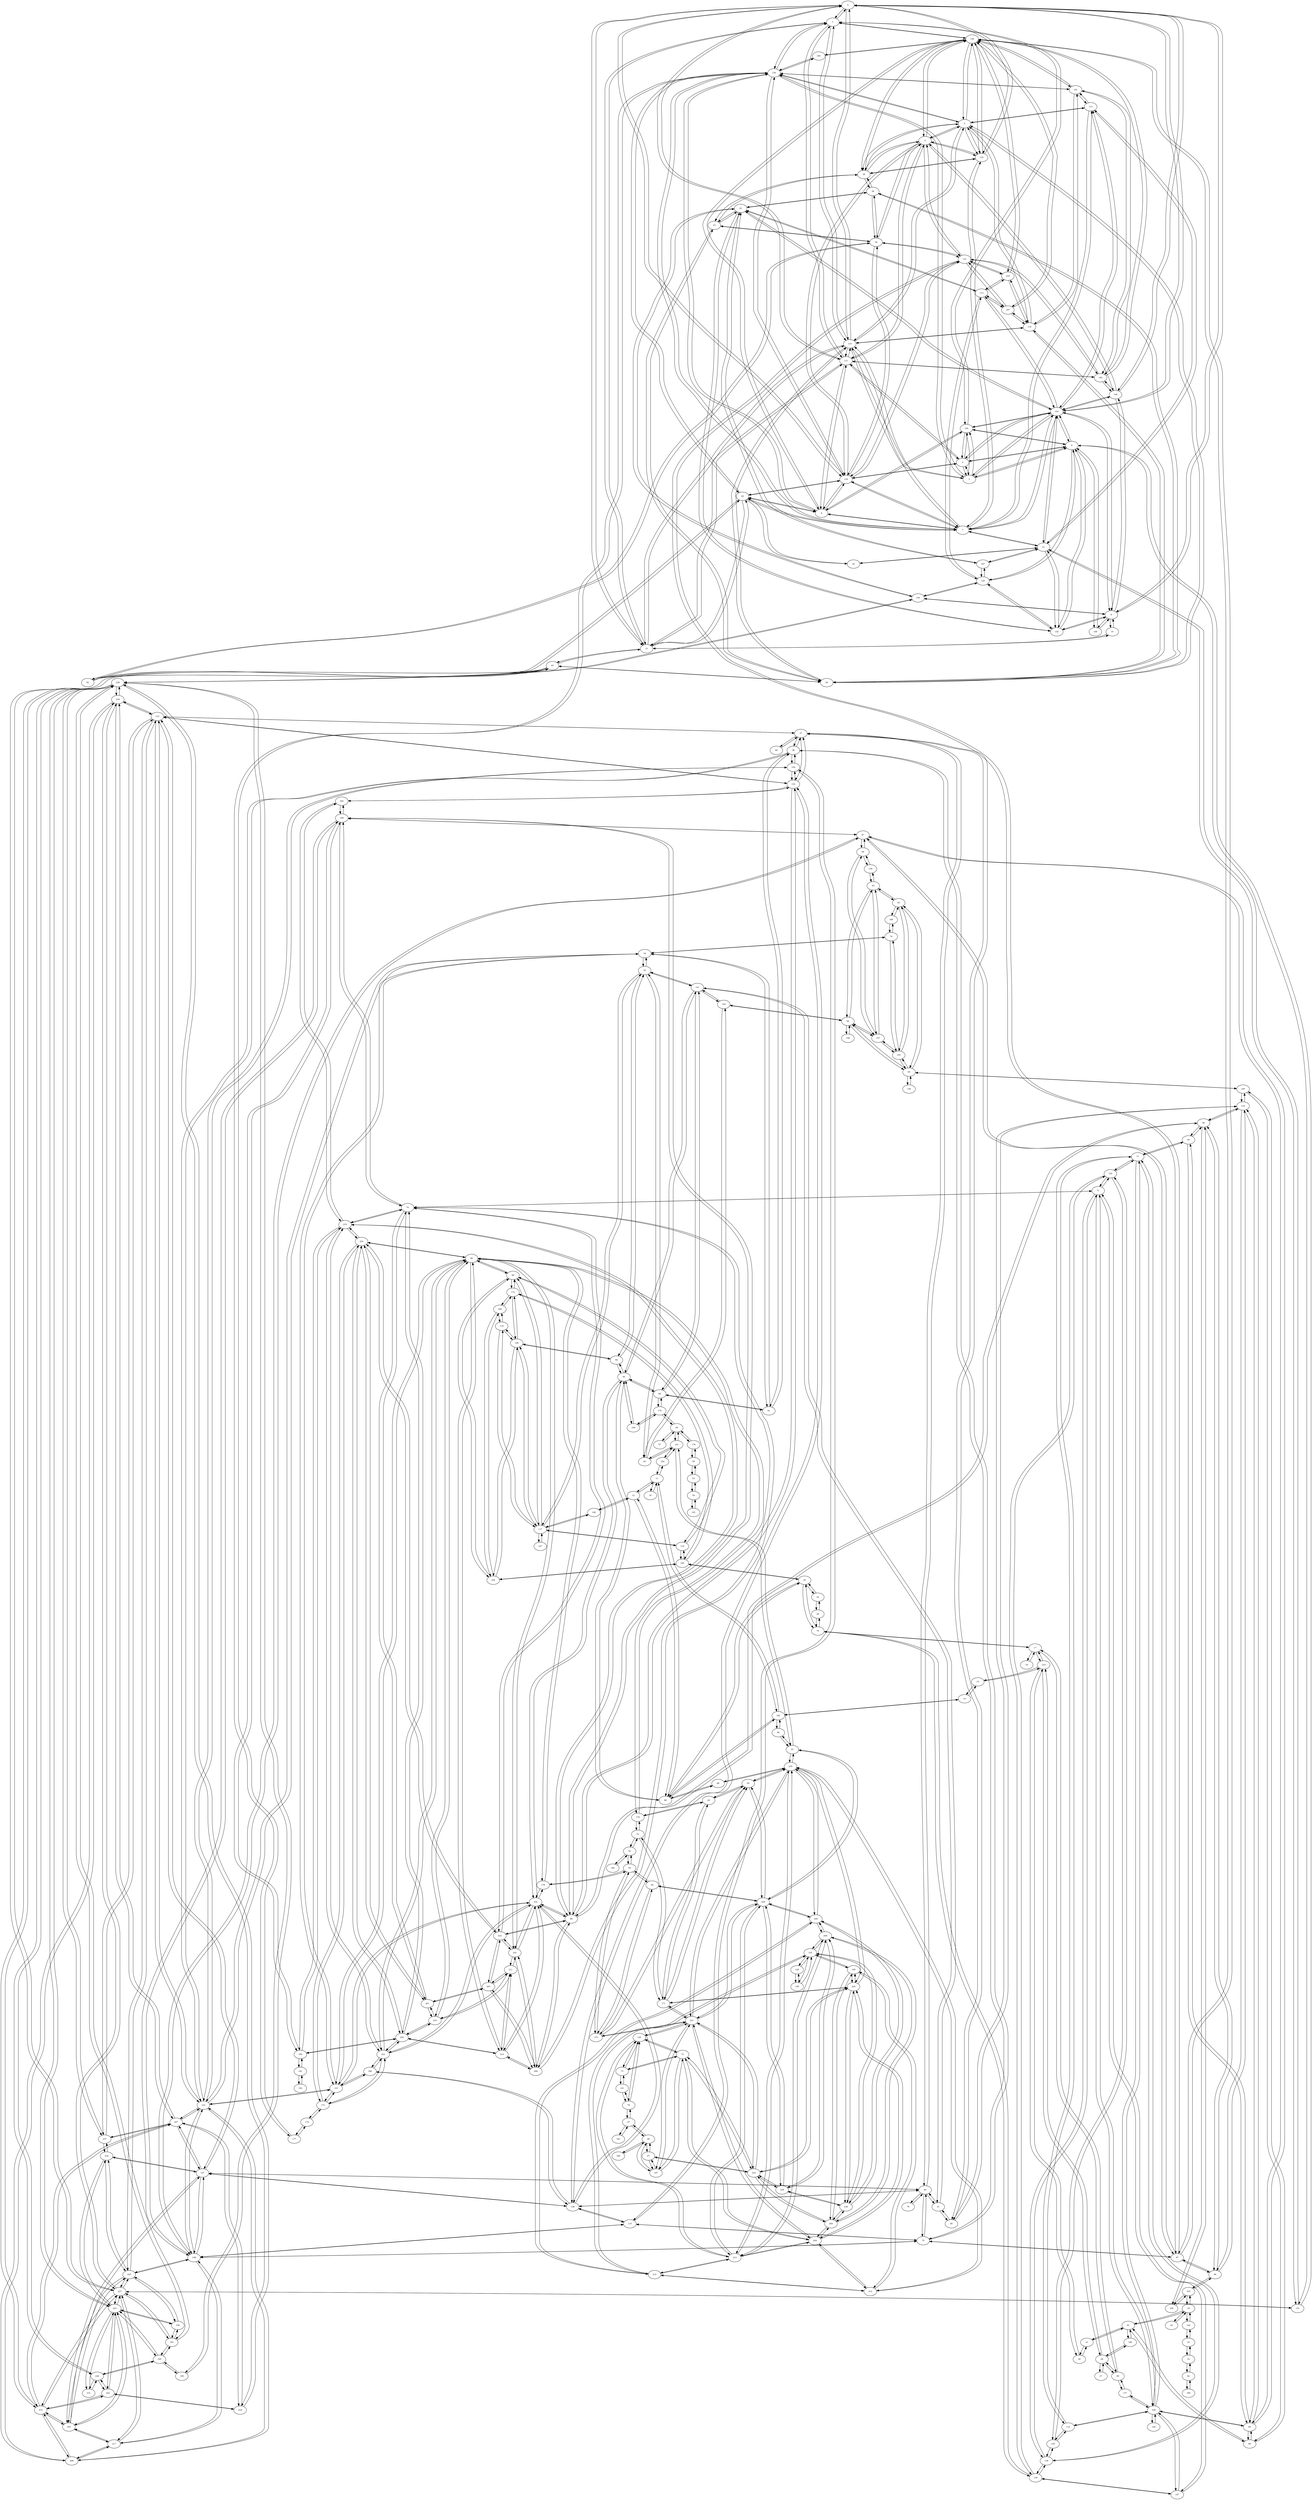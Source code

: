 digraph RGL__DirectedAdjacencyGraph {
    0 [
        fontsize = 8,
        label = 0
    ]

    1 [
        fontsize = 8,
        label = 1
    ]

    2 [
        fontsize = 8,
        label = 2
    ]

    3 [
        fontsize = 8,
        label = 3
    ]

    4 [
        fontsize = 8,
        label = 4
    ]

    5 [
        fontsize = 8,
        label = 5
    ]

    6 [
        fontsize = 8,
        label = 6
    ]

    7 [
        fontsize = 8,
        label = 7
    ]

    8 [
        fontsize = 8,
        label = 8
    ]

    9 [
        fontsize = 8,
        label = 9
    ]

    10 [
        fontsize = 8,
        label = 10
    ]

    11 [
        fontsize = 8,
        label = 11
    ]

    12 [
        fontsize = 8,
        label = 12
    ]

    13 [
        fontsize = 8,
        label = 13
    ]

    14 [
        fontsize = 8,
        label = 14
    ]

    15 [
        fontsize = 8,
        label = 15
    ]

    16 [
        fontsize = 8,
        label = 16
    ]

    17 [
        fontsize = 8,
        label = 17
    ]

    18 [
        fontsize = 8,
        label = 18
    ]

    19 [
        fontsize = 8,
        label = 19
    ]

    20 [
        fontsize = 8,
        label = 20
    ]

    21 [
        fontsize = 8,
        label = 21
    ]

    22 [
        fontsize = 8,
        label = 22
    ]

    23 [
        fontsize = 8,
        label = 23
    ]

    24 [
        fontsize = 8,
        label = 24
    ]

    25 [
        fontsize = 8,
        label = 25
    ]

    26 [
        fontsize = 8,
        label = 26
    ]

    27 [
        fontsize = 8,
        label = 27
    ]

    28 [
        fontsize = 8,
        label = 28
    ]

    29 [
        fontsize = 8,
        label = 29
    ]

    30 [
        fontsize = 8,
        label = 30
    ]

    31 [
        fontsize = 8,
        label = 31
    ]

    32 [
        fontsize = 8,
        label = 32
    ]

    33 [
        fontsize = 8,
        label = 33
    ]

    34 [
        fontsize = 8,
        label = 34
    ]

    35 [
        fontsize = 8,
        label = 35
    ]

    36 [
        fontsize = 8,
        label = 36
    ]

    37 [
        fontsize = 8,
        label = 37
    ]

    38 [
        fontsize = 8,
        label = 38
    ]

    39 [
        fontsize = 8,
        label = 39
    ]

    40 [
        fontsize = 8,
        label = 40
    ]

    41 [
        fontsize = 8,
        label = 41
    ]

    42 [
        fontsize = 8,
        label = 42
    ]

    43 [
        fontsize = 8,
        label = 43
    ]

    44 [
        fontsize = 8,
        label = 44
    ]

    45 [
        fontsize = 8,
        label = 45
    ]

    46 [
        fontsize = 8,
        label = 46
    ]

    47 [
        fontsize = 8,
        label = 47
    ]

    48 [
        fontsize = 8,
        label = 48
    ]

    49 [
        fontsize = 8,
        label = 49
    ]

    50 [
        fontsize = 8,
        label = 50
    ]

    51 [
        fontsize = 8,
        label = 51
    ]

    52 [
        fontsize = 8,
        label = 52
    ]

    53 [
        fontsize = 8,
        label = 53
    ]

    54 [
        fontsize = 8,
        label = 54
    ]

    55 [
        fontsize = 8,
        label = 55
    ]

    56 [
        fontsize = 8,
        label = 56
    ]

    57 [
        fontsize = 8,
        label = 57
    ]

    58 [
        fontsize = 8,
        label = 58
    ]

    59 [
        fontsize = 8,
        label = 59
    ]

    60 [
        fontsize = 8,
        label = 60
    ]

    61 [
        fontsize = 8,
        label = 61
    ]

    62 [
        fontsize = 8,
        label = 62
    ]

    63 [
        fontsize = 8,
        label = 63
    ]

    64 [
        fontsize = 8,
        label = 64
    ]

    65 [
        fontsize = 8,
        label = 65
    ]

    66 [
        fontsize = 8,
        label = 66
    ]

    67 [
        fontsize = 8,
        label = 67
    ]

    68 [
        fontsize = 8,
        label = 68
    ]

    69 [
        fontsize = 8,
        label = 69
    ]

    70 [
        fontsize = 8,
        label = 70
    ]

    71 [
        fontsize = 8,
        label = 71
    ]

    72 [
        fontsize = 8,
        label = 72
    ]

    73 [
        fontsize = 8,
        label = 73
    ]

    74 [
        fontsize = 8,
        label = 74
    ]

    75 [
        fontsize = 8,
        label = 75
    ]

    76 [
        fontsize = 8,
        label = 76
    ]

    77 [
        fontsize = 8,
        label = 77
    ]

    78 [
        fontsize = 8,
        label = 78
    ]

    79 [
        fontsize = 8,
        label = 79
    ]

    80 [
        fontsize = 8,
        label = 80
    ]

    81 [
        fontsize = 8,
        label = 81
    ]

    82 [
        fontsize = 8,
        label = 82
    ]

    83 [
        fontsize = 8,
        label = 83
    ]

    84 [
        fontsize = 8,
        label = 84
    ]

    85 [
        fontsize = 8,
        label = 85
    ]

    86 [
        fontsize = 8,
        label = 86
    ]

    87 [
        fontsize = 8,
        label = 87
    ]

    88 [
        fontsize = 8,
        label = 88
    ]

    89 [
        fontsize = 8,
        label = 89
    ]

    90 [
        fontsize = 8,
        label = 90
    ]

    91 [
        fontsize = 8,
        label = 91
    ]

    92 [
        fontsize = 8,
        label = 92
    ]

    93 [
        fontsize = 8,
        label = 93
    ]

    94 [
        fontsize = 8,
        label = 94
    ]

    95 [
        fontsize = 8,
        label = 95
    ]

    96 [
        fontsize = 8,
        label = 96
    ]

    97 [
        fontsize = 8,
        label = 97
    ]

    98 [
        fontsize = 8,
        label = 98
    ]

    99 [
        fontsize = 8,
        label = 99
    ]

    100 [
        fontsize = 8,
        label = 100
    ]

    101 [
        fontsize = 8,
        label = 101
    ]

    102 [
        fontsize = 8,
        label = 102
    ]

    103 [
        fontsize = 8,
        label = 103
    ]

    104 [
        fontsize = 8,
        label = 104
    ]

    105 [
        fontsize = 8,
        label = 105
    ]

    106 [
        fontsize = 8,
        label = 106
    ]

    107 [
        fontsize = 8,
        label = 107
    ]

    108 [
        fontsize = 8,
        label = 108
    ]

    109 [
        fontsize = 8,
        label = 109
    ]

    110 [
        fontsize = 8,
        label = 110
    ]

    111 [
        fontsize = 8,
        label = 111
    ]

    112 [
        fontsize = 8,
        label = 112
    ]

    113 [
        fontsize = 8,
        label = 113
    ]

    114 [
        fontsize = 8,
        label = 114
    ]

    115 [
        fontsize = 8,
        label = 115
    ]

    116 [
        fontsize = 8,
        label = 116
    ]

    117 [
        fontsize = 8,
        label = 117
    ]

    118 [
        fontsize = 8,
        label = 118
    ]

    119 [
        fontsize = 8,
        label = 119
    ]

    120 [
        fontsize = 8,
        label = 120
    ]

    121 [
        fontsize = 8,
        label = 121
    ]

    122 [
        fontsize = 8,
        label = 122
    ]

    123 [
        fontsize = 8,
        label = 123
    ]

    124 [
        fontsize = 8,
        label = 124
    ]

    125 [
        fontsize = 8,
        label = 125
    ]

    126 [
        fontsize = 8,
        label = 126
    ]

    127 [
        fontsize = 8,
        label = 127
    ]

    128 [
        fontsize = 8,
        label = 128
    ]

    129 [
        fontsize = 8,
        label = 129
    ]

    130 [
        fontsize = 8,
        label = 130
    ]

    131 [
        fontsize = 8,
        label = 131
    ]

    132 [
        fontsize = 8,
        label = 132
    ]

    133 [
        fontsize = 8,
        label = 133
    ]

    134 [
        fontsize = 8,
        label = 134
    ]

    135 [
        fontsize = 8,
        label = 135
    ]

    136 [
        fontsize = 8,
        label = 136
    ]

    137 [
        fontsize = 8,
        label = 137
    ]

    138 [
        fontsize = 8,
        label = 138
    ]

    139 [
        fontsize = 8,
        label = 139
    ]

    140 [
        fontsize = 8,
        label = 140
    ]

    141 [
        fontsize = 8,
        label = 141
    ]

    142 [
        fontsize = 8,
        label = 142
    ]

    143 [
        fontsize = 8,
        label = 143
    ]

    144 [
        fontsize = 8,
        label = 144
    ]

    145 [
        fontsize = 8,
        label = 145
    ]

    146 [
        fontsize = 8,
        label = 146
    ]

    147 [
        fontsize = 8,
        label = 147
    ]

    148 [
        fontsize = 8,
        label = 148
    ]

    149 [
        fontsize = 8,
        label = 149
    ]

    150 [
        fontsize = 8,
        label = 150
    ]

    151 [
        fontsize = 8,
        label = 151
    ]

    152 [
        fontsize = 8,
        label = 152
    ]

    153 [
        fontsize = 8,
        label = 153
    ]

    154 [
        fontsize = 8,
        label = 154
    ]

    155 [
        fontsize = 8,
        label = 155
    ]

    156 [
        fontsize = 8,
        label = 156
    ]

    157 [
        fontsize = 8,
        label = 157
    ]

    158 [
        fontsize = 8,
        label = 158
    ]

    159 [
        fontsize = 8,
        label = 159
    ]

    160 [
        fontsize = 8,
        label = 160
    ]

    161 [
        fontsize = 8,
        label = 161
    ]

    162 [
        fontsize = 8,
        label = 162
    ]

    163 [
        fontsize = 8,
        label = 163
    ]

    164 [
        fontsize = 8,
        label = 164
    ]

    165 [
        fontsize = 8,
        label = 165
    ]

    166 [
        fontsize = 8,
        label = 166
    ]

    167 [
        fontsize = 8,
        label = 167
    ]

    168 [
        fontsize = 8,
        label = 168
    ]

    169 [
        fontsize = 8,
        label = 169
    ]

    170 [
        fontsize = 8,
        label = 170
    ]

    171 [
        fontsize = 8,
        label = 171
    ]

    172 [
        fontsize = 8,
        label = 172
    ]

    173 [
        fontsize = 8,
        label = 173
    ]

    174 [
        fontsize = 8,
        label = 174
    ]

    175 [
        fontsize = 8,
        label = 175
    ]

    176 [
        fontsize = 8,
        label = 176
    ]

    177 [
        fontsize = 8,
        label = 177
    ]

    178 [
        fontsize = 8,
        label = 178
    ]

    179 [
        fontsize = 8,
        label = 179
    ]

    180 [
        fontsize = 8,
        label = 180
    ]

    181 [
        fontsize = 8,
        label = 181
    ]

    182 [
        fontsize = 8,
        label = 182
    ]

    183 [
        fontsize = 8,
        label = 183
    ]

    184 [
        fontsize = 8,
        label = 184
    ]

    185 [
        fontsize = 8,
        label = 185
    ]

    186 [
        fontsize = 8,
        label = 186
    ]

    187 [
        fontsize = 8,
        label = 187
    ]

    188 [
        fontsize = 8,
        label = 188
    ]

    189 [
        fontsize = 8,
        label = 189
    ]

    190 [
        fontsize = 8,
        label = 190
    ]

    191 [
        fontsize = 8,
        label = 191
    ]

    192 [
        fontsize = 8,
        label = 192
    ]

    193 [
        fontsize = 8,
        label = 193
    ]

    194 [
        fontsize = 8,
        label = 194
    ]

    195 [
        fontsize = 8,
        label = 195
    ]

    196 [
        fontsize = 8,
        label = 196
    ]

    197 [
        fontsize = 8,
        label = 197
    ]

    198 [
        fontsize = 8,
        label = 198
    ]

    199 [
        fontsize = 8,
        label = 199
    ]

    200 [
        fontsize = 8,
        label = 200
    ]

    201 [
        fontsize = 8,
        label = 201
    ]

    202 [
        fontsize = 8,
        label = 202
    ]

    203 [
        fontsize = 8,
        label = 203
    ]

    204 [
        fontsize = 8,
        label = 204
    ]

    205 [
        fontsize = 8,
        label = 205
    ]

    206 [
        fontsize = 8,
        label = 206
    ]

    207 [
        fontsize = 8,
        label = 207
    ]

    208 [
        fontsize = 8,
        label = 208
    ]

    209 [
        fontsize = 8,
        label = 209
    ]

    210 [
        fontsize = 8,
        label = 210
    ]

    211 [
        fontsize = 8,
        label = 211
    ]

    212 [
        fontsize = 8,
        label = 212
    ]

    213 [
        fontsize = 8,
        label = 213
    ]

    214 [
        fontsize = 8,
        label = 214
    ]

    215 [
        fontsize = 8,
        label = 215
    ]

    216 [
        fontsize = 8,
        label = 216
    ]

    217 [
        fontsize = 8,
        label = 217
    ]

    218 [
        fontsize = 8,
        label = 218
    ]

    219 [
        fontsize = 8,
        label = 219
    ]

    220 [
        fontsize = 8,
        label = 220
    ]

    221 [
        fontsize = 8,
        label = 221
    ]

    222 [
        fontsize = 8,
        label = 222
    ]

    223 [
        fontsize = 8,
        label = 223
    ]

    224 [
        fontsize = 8,
        label = 224
    ]

    225 [
        fontsize = 8,
        label = 225
    ]

    226 [
        fontsize = 8,
        label = 226
    ]

    227 [
        fontsize = 8,
        label = 227
    ]

    228 [
        fontsize = 8,
        label = 228
    ]

    229 [
        fontsize = 8,
        label = 229
    ]

    230 [
        fontsize = 8,
        label = 230
    ]

    231 [
        fontsize = 8,
        label = 231
    ]

    232 [
        fontsize = 8,
        label = 232
    ]

    233 [
        fontsize = 8,
        label = 233
    ]

    234 [
        fontsize = 8,
        label = 234
    ]

    235 [
        fontsize = 8,
        label = 235
    ]

    236 [
        fontsize = 8,
        label = 236
    ]

    237 [
        fontsize = 8,
        label = 237
    ]

    238 [
        fontsize = 8,
        label = 238
    ]

    239 [
        fontsize = 8,
        label = 239
    ]

    240 [
        fontsize = 8,
        label = 240
    ]

    241 [
        fontsize = 8,
        label = 241
    ]

    242 [
        fontsize = 8,
        label = 242
    ]

    243 [
        fontsize = 8,
        label = 243
    ]

    244 [
        fontsize = 8,
        label = 244
    ]

    0 -> 1 [
        fontsize = 8
    ]

    0 -> 13 [
        fontsize = 8
    ]

    0 -> 9 [
        fontsize = 8
    ]

    0 -> 103 [
        fontsize = 8
    ]

    0 -> 110 [
        fontsize = 8
    ]

    0 -> 111 [
        fontsize = 8
    ]

    0 -> 105 [
        fontsize = 8
    ]

    0 -> 129 [
        fontsize = 8
    ]

    0 -> 135 [
        fontsize = 8
    ]

    1 -> 0 [
        fontsize = 8
    ]

    1 -> 13 [
        fontsize = 8
    ]

    1 -> 104 [
        fontsize = 8
    ]

    1 -> 111 [
        fontsize = 8
    ]

    1 -> 110 [
        fontsize = 8
    ]

    1 -> 130 [
        fontsize = 8
    ]

    1 -> 136 [
        fontsize = 8
    ]

    2 -> 3 [
        fontsize = 8
    ]

    2 -> 8 [
        fontsize = 8
    ]

    2 -> 103 [
        fontsize = 8
    ]

    2 -> 111 [
        fontsize = 8
    ]

    2 -> 104 [
        fontsize = 8
    ]

    2 -> 129 [
        fontsize = 8
    ]

    3 -> 2 [
        fontsize = 8
    ]

    3 -> 8 [
        fontsize = 8
    ]

    3 -> 104 [
        fontsize = 8
    ]

    3 -> 110 [
        fontsize = 8
    ]

    3 -> 103 [
        fontsize = 8
    ]

    3 -> 130 [
        fontsize = 8
    ]

    4 -> 5 [
        fontsize = 8
    ]

    4 -> 39 [
        fontsize = 8
    ]

    4 -> 44 [
        fontsize = 8
    ]

    4 -> 129 [
        fontsize = 8
    ]

    4 -> 135 [
        fontsize = 8
    ]

    4 -> 136 [
        fontsize = 8
    ]

    4 -> 131 [
        fontsize = 8
    ]

    4 -> 111 [
        fontsize = 8
    ]

    4 -> 105 [
        fontsize = 8
    ]

    5 -> 4 [
        fontsize = 8
    ]

    5 -> 26 [
        fontsize = 8
    ]

    5 -> 39 [
        fontsize = 8
    ]

    5 -> 112 [
        fontsize = 8
    ]

    5 -> 116 [
        fontsize = 8
    ]

    5 -> 135 [
        fontsize = 8
    ]

    5 -> 110 [
        fontsize = 8
    ]

    5 -> 130 [
        fontsize = 8
    ]

    5 -> 136 [
        fontsize = 8
    ]

    6 -> 7 [
        fontsize = 8
    ]

    6 -> 43 [
        fontsize = 8
    ]

    6 -> 129 [
        fontsize = 8
    ]

    6 -> 136 [
        fontsize = 8
    ]

    6 -> 130 [
        fontsize = 8
    ]

    6 -> 111 [
        fontsize = 8
    ]

    6 -> 104 [
        fontsize = 8
    ]

    7 -> 6 [
        fontsize = 8
    ]

    7 -> 21 [
        fontsize = 8
    ]

    7 -> 43 [
        fontsize = 8
    ]

    7 -> 112 [
        fontsize = 8
    ]

    7 -> 135 [
        fontsize = 8
    ]

    7 -> 129 [
        fontsize = 8
    ]

    7 -> 110 [
        fontsize = 8
    ]

    7 -> 103 [
        fontsize = 8
    ]

    7 -> 130 [
        fontsize = 8
    ]

    8 -> 3 [
        fontsize = 8
    ]

    8 -> 2 [
        fontsize = 8
    ]

    8 -> 120 [
        fontsize = 8
    ]

    8 -> 103 [
        fontsize = 8
    ]

    8 -> 104 [
        fontsize = 8
    ]

    8 -> 148 [
        fontsize = 8
    ]

    8 -> 151 [
        fontsize = 8
    ]

    8 -> 152 [
        fontsize = 8
    ]

    9 -> 10 [
        fontsize = 8
    ]

    9 -> 0 [
        fontsize = 8
    ]

    9 -> 103 [
        fontsize = 8
    ]

    9 -> 105 [
        fontsize = 8
    ]

    9 -> 148 [
        fontsize = 8
    ]

    9 -> 154 [
        fontsize = 8
    ]

    9 -> 152 [
        fontsize = 8
    ]

    10 -> 9 [
        fontsize = 8
    ]

    10 -> 13 [
        fontsize = 8
    ]

    11 -> 12 [
        fontsize = 8
    ]

    11 -> 16 [
        fontsize = 8
    ]

    11 -> 182 [
        fontsize = 8
    ]

    11 -> 184 [
        fontsize = 8
    ]

    12 -> 11 [
        fontsize = 8
    ]

    12 -> 146 [
        fontsize = 8
    ]

    12 -> 88 [
        fontsize = 8
    ]

    13 -> 1 [
        fontsize = 8
    ]

    13 -> 10 [
        fontsize = 8
    ]

    13 -> 0 [
        fontsize = 8
    ]

    13 -> 110 [
        fontsize = 8
    ]

    13 -> 111 [
        fontsize = 8
    ]

    13 -> 93 [
        fontsize = 8
    ]

    13 -> 43 [
        fontsize = 8
    ]

    14 -> 15 [
        fontsize = 8
    ]

    14 -> 182 [
        fontsize = 8
    ]

    15 -> 14 [
        fontsize = 8
    ]

    15 -> 143 [
        fontsize = 8
    ]

    16 -> 11 [
        fontsize = 8
    ]

    17 -> 18 [
        fontsize = 8
    ]

    17 -> 143 [
        fontsize = 8
    ]

    17 -> 80 [
        fontsize = 8
    ]

    17 -> 79 [
        fontsize = 8
    ]

    18 -> 17 [
        fontsize = 8
    ]

    19 -> 20 [
        fontsize = 8
    ]

    19 -> 142 [
        fontsize = 8
    ]

    19 -> 183 [
        fontsize = 8
    ]

    19 -> 81 [
        fontsize = 8
    ]

    20 -> 19 [
        fontsize = 8
    ]

    21 -> 7 [
        fontsize = 8
    ]

    21 -> 42 [
        fontsize = 8
    ]

    21 -> 103 [
        fontsize = 8
    ]

    21 -> 112 [
        fontsize = 8
    ]

    21 -> 167 [
        fontsize = 8
    ]

    21 -> 151 [
        fontsize = 8
    ]

    21 -> 152 [
        fontsize = 8
    ]

    22 -> 23 [
        fontsize = 8
    ]

    22 -> 38 [
        fontsize = 8
    ]

    22 -> 103 [
        fontsize = 8
    ]

    22 -> 113 [
        fontsize = 8
    ]

    22 -> 167 [
        fontsize = 8
    ]

    22 -> 154 [
        fontsize = 8
    ]

    22 -> 152 [
        fontsize = 8
    ]

    23 -> 22 [
        fontsize = 8
    ]

    23 -> 26 [
        fontsize = 8
    ]

    23 -> 44 [
        fontsize = 8
    ]

    23 -> 39 [
        fontsize = 8
    ]

    24 -> 25 [
        fontsize = 8
    ]

    24 -> 29 [
        fontsize = 8
    ]

    25 -> 24 [
        fontsize = 8
    ]

    25 -> 79 [
        fontsize = 8
    ]

    25 -> 165 [
        fontsize = 8
    ]

    25 -> 88 [
        fontsize = 8
    ]

    26 -> 5 [
        fontsize = 8
    ]

    26 -> 23 [
        fontsize = 8
    ]

    26 -> 38 [
        fontsize = 8
    ]

    26 -> 110 [
        fontsize = 8
    ]

    26 -> 116 [
        fontsize = 8
    ]

    26 -> 93 [
        fontsize = 8
    ]

    27 -> 28 [
        fontsize = 8
    ]

    28 -> 27 [
        fontsize = 8
    ]

    28 -> 80 [
        fontsize = 8
    ]

    28 -> 190 [
        fontsize = 8
    ]

    28 -> 143 [
        fontsize = 8
    ]

    29 -> 24 [
        fontsize = 8
    ]

    29 -> 79 [
        fontsize = 8
    ]

    30 -> 31 [
        fontsize = 8
    ]

    30 -> 143 [
        fontsize = 8
    ]

    31 -> 30 [
        fontsize = 8
    ]

    31 -> 81 [
        fontsize = 8
    ]

    32 -> 33 [
        fontsize = 8
    ]

    32 -> 142 [
        fontsize = 8
    ]

    33 -> 32 [
        fontsize = 8
    ]

    33 -> 82 [
        fontsize = 8
    ]

    34 -> 35 [
        fontsize = 8
    ]

    34 -> 74 [
        fontsize = 8
    ]

    34 -> 122 [
        fontsize = 8
    ]

    34 -> 123 [
        fontsize = 8
    ]

    34 -> 61 [
        fontsize = 8
    ]

    35 -> 34 [
        fontsize = 8
    ]

    35 -> 83 [
        fontsize = 8
    ]

    35 -> 94 [
        fontsize = 8
    ]

    35 -> 121 [
        fontsize = 8
    ]

    35 -> 117 [
        fontsize = 8
    ]

    36 -> 37 [
        fontsize = 8
    ]

    36 -> 75 [
        fontsize = 8
    ]

    36 -> 122 [
        fontsize = 8
    ]

    36 -> 124 [
        fontsize = 8
    ]

    36 -> 61 [
        fontsize = 8
    ]

    37 -> 36 [
        fontsize = 8
    ]

    37 -> 40 [
        fontsize = 8
    ]

    37 -> 84 [
        fontsize = 8
    ]

    37 -> 85 [
        fontsize = 8
    ]

    37 -> 134 [
        fontsize = 8
    ]

    37 -> 133 [
        fontsize = 8
    ]

    38 -> 39 [
        fontsize = 8
    ]

    38 -> 44 [
        fontsize = 8
    ]

    38 -> 26 [
        fontsize = 8
    ]

    38 -> 22 [
        fontsize = 8
    ]

    39 -> 38 [
        fontsize = 8
    ]

    39 -> 5 [
        fontsize = 8
    ]

    39 -> 23 [
        fontsize = 8
    ]

    39 -> 4 [
        fontsize = 8
    ]

    39 -> 136 [
        fontsize = 8
    ]

    39 -> 135 [
        fontsize = 8
    ]

    40 -> 41 [
        fontsize = 8
    ]

    40 -> 37 [
        fontsize = 8
    ]

    40 -> 76 [
        fontsize = 8
    ]

    40 -> 75 [
        fontsize = 8
    ]

    40 -> 127 [
        fontsize = 8
    ]

    40 -> 128 [
        fontsize = 8
    ]

    41 -> 40 [
        fontsize = 8
    ]

    41 -> 85 [
        fontsize = 8
    ]

    41 -> 121 [
        fontsize = 8
    ]

    42 -> 43 [
        fontsize = 8
    ]

    42 -> 21 [
        fontsize = 8
    ]

    43 -> 42 [
        fontsize = 8
    ]

    43 -> 7 [
        fontsize = 8
    ]

    43 -> 6 [
        fontsize = 8
    ]

    43 -> 130 [
        fontsize = 8
    ]

    43 -> 92 [
        fontsize = 8
    ]

    43 -> 129 [
        fontsize = 8
    ]

    43 -> 13 [
        fontsize = 8
    ]

    44 -> 38 [
        fontsize = 8
    ]

    44 -> 23 [
        fontsize = 8
    ]

    44 -> 4 [
        fontsize = 8
    ]

    44 -> 131 [
        fontsize = 8
    ]

    44 -> 92 [
        fontsize = 8
    ]

    44 -> 129 [
        fontsize = 8
    ]

    45 -> 46 [
        fontsize = 8
    ]

    45 -> 77 [
        fontsize = 8
    ]

    45 -> 68 [
        fontsize = 8
    ]

    46 -> 45 [
        fontsize = 8
    ]

    46 -> 86 [
        fontsize = 8
    ]

    46 -> 96 [
        fontsize = 8
    ]

    46 -> 132 [
        fontsize = 8
    ]

    46 -> 186 [
        fontsize = 8
    ]

    47 -> 48 [
        fontsize = 8
    ]

    47 -> 78 [
        fontsize = 8
    ]

    47 -> 163 [
        fontsize = 8
    ]

    48 -> 47 [
        fontsize = 8
    ]

    48 -> 87 [
        fontsize = 8
    ]

    48 -> 187 [
        fontsize = 8
    ]

    48 -> 188 [
        fontsize = 8
    ]

    49 -> 50 [
        fontsize = 8
    ]

    49 -> 171 [
        fontsize = 8
    ]

    49 -> 176 [
        fontsize = 8
    ]

    50 -> 49 [
        fontsize = 8
    ]

    50 -> 175 [
        fontsize = 8
    ]

    50 -> 171 [
        fontsize = 8
    ]

    50 -> 229 [
        fontsize = 8
    ]

    50 -> 230 [
        fontsize = 8
    ]

    51 -> 52 [
        fontsize = 8
    ]

    51 -> 171 [
        fontsize = 8
    ]

    51 -> 176 [
        fontsize = 8
    ]

    52 -> 51 [
        fontsize = 8
    ]

    52 -> 55 [
        fontsize = 8
    ]

    52 -> 180 [
        fontsize = 8
    ]

    53 -> 54 [
        fontsize = 8
    ]

    53 -> 59 [
        fontsize = 8
    ]

    54 -> 53 [
        fontsize = 8
    ]

    54 -> 181 [
        fontsize = 8
    ]

    55 -> 56 [
        fontsize = 8
    ]

    55 -> 52 [
        fontsize = 8
    ]

    55 -> 175 [
        fontsize = 8
    ]

    55 -> 178 [
        fontsize = 8
    ]

    56 -> 55 [
        fontsize = 8
    ]

    56 -> 175 [
        fontsize = 8
    ]

    56 -> 229 [
        fontsize = 8
    ]

    57 -> 58 [
        fontsize = 8
    ]

    58 -> 57 [
        fontsize = 8
    ]

    58 -> 179 [
        fontsize = 8
    ]

    58 -> 170 [
        fontsize = 8
    ]

    58 -> 101 [
        fontsize = 8
    ]

    59 -> 53 [
        fontsize = 8
    ]

    59 -> 179 [
        fontsize = 8
    ]

    60 -> 61 [
        fontsize = 8
    ]

    60 -> 121 [
        fontsize = 8
    ]

    60 -> 170 [
        fontsize = 8
    ]

    60 -> 95 [
        fontsize = 8
    ]

    61 -> 60 [
        fontsize = 8
    ]

    61 -> 34 [
        fontsize = 8
    ]

    61 -> 36 [
        fontsize = 8
    ]

    62 -> 63 [
        fontsize = 8
    ]

    62 -> 65 [
        fontsize = 8
    ]

    62 -> 168 [
        fontsize = 8
    ]

    62 -> 153 [
        fontsize = 8
    ]

    63 -> 62 [
        fontsize = 8
    ]

    63 -> 64 [
        fontsize = 8
    ]

    63 -> 159 [
        fontsize = 8
    ]

    63 -> 157 [
        fontsize = 8
    ]

    64 -> 65 [
        fontsize = 8
    ]

    64 -> 63 [
        fontsize = 8
    ]

    64 -> 156 [
        fontsize = 8
    ]

    64 -> 157 [
        fontsize = 8
    ]

    64 -> 150 [
        fontsize = 8
    ]

    65 -> 64 [
        fontsize = 8
    ]

    65 -> 62 [
        fontsize = 8
    ]

    65 -> 149 [
        fontsize = 8
    ]

    65 -> 153 [
        fontsize = 8
    ]

    65 -> 185 [
        fontsize = 8
    ]

    66 -> 67 [
        fontsize = 8
    ]

    66 -> 159 [
        fontsize = 8
    ]

    66 -> 157 [
        fontsize = 8
    ]

    67 -> 66 [
        fontsize = 8
    ]

    67 -> 68 [
        fontsize = 8
    ]

    67 -> 108 [
        fontsize = 8
    ]

    67 -> 109 [
        fontsize = 8
    ]

    67 -> 97 [
        fontsize = 8
    ]

    68 -> 69 [
        fontsize = 8
    ]

    68 -> 67 [
        fontsize = 8
    ]

    68 -> 45 [
        fontsize = 8
    ]

    68 -> 106 [
        fontsize = 8
    ]

    68 -> 132 [
        fontsize = 8
    ]

    69 -> 68 [
        fontsize = 8
    ]

    69 -> 185 [
        fontsize = 8
    ]

    69 -> 81 [
        fontsize = 8
    ]

    70 -> 71 [
        fontsize = 8
    ]

    70 -> 201 [
        fontsize = 8
    ]

    70 -> 202 [
        fontsize = 8
    ]

    70 -> 109 [
        fontsize = 8
    ]

    70 -> 209 [
        fontsize = 8
    ]

    70 -> 232 [
        fontsize = 8
    ]

    70 -> 233 [
        fontsize = 8
    ]

    71 -> 70 [
        fontsize = 8
    ]

    71 -> 106 [
        fontsize = 8
    ]

    71 -> 138 [
        fontsize = 8
    ]

    71 -> 107 [
        fontsize = 8
    ]

    71 -> 155 [
        fontsize = 8
    ]

    72 -> 73 [
        fontsize = 8
    ]

    72 -> 140 [
        fontsize = 8
    ]

    72 -> 204 [
        fontsize = 8
    ]

    72 -> 187 [
        fontsize = 8
    ]

    72 -> 235 [
        fontsize = 8
    ]

    73 -> 72 [
        fontsize = 8
    ]

    73 -> 140 [
        fontsize = 8
    ]

    73 -> 141 [
        fontsize = 8
    ]

    74 -> 34 [
        fontsize = 8
    ]

    74 -> 168 [
        fontsize = 8
    ]

    74 -> 153 [
        fontsize = 8
    ]

    75 -> 36 [
        fontsize = 8
    ]

    75 -> 40 [
        fontsize = 8
    ]

    75 -> 108 [
        fontsize = 8
    ]

    75 -> 115 [
        fontsize = 8
    ]

    75 -> 97 [
        fontsize = 8
    ]

    76 -> 40 [
        fontsize = 8
    ]

    77 -> 45 [
        fontsize = 8
    ]

    77 -> 106 [
        fontsize = 8
    ]

    77 -> 138 [
        fontsize = 8
    ]

    77 -> 114 [
        fontsize = 8
    ]

    77 -> 155 [
        fontsize = 8
    ]

    78 -> 47 [
        fontsize = 8
    ]

    78 -> 140 [
        fontsize = 8
    ]

    78 -> 141 [
        fontsize = 8
    ]

    79 -> 25 [
        fontsize = 8
    ]

    79 -> 29 [
        fontsize = 8
    ]

    79 -> 17 [
        fontsize = 8
    ]

    79 -> 139 [
        fontsize = 8
    ]

    80 -> 28 [
        fontsize = 8
    ]

    80 -> 17 [
        fontsize = 8
    ]

    80 -> 137 [
        fontsize = 8
    ]

    81 -> 31 [
        fontsize = 8
    ]

    81 -> 190 [
        fontsize = 8
    ]

    81 -> 19 [
        fontsize = 8
    ]

    81 -> 69 [
        fontsize = 8
    ]

    82 -> 33 [
        fontsize = 8
    ]

    82 -> 189 [
        fontsize = 8
    ]

    83 -> 35 [
        fontsize = 8
    ]

    83 -> 101 [
        fontsize = 8
    ]

    83 -> 150 [
        fontsize = 8
    ]

    84 -> 37 [
        fontsize = 8
    ]

    85 -> 41 [
        fontsize = 8
    ]

    85 -> 37 [
        fontsize = 8
    ]

    85 -> 132 [
        fontsize = 8
    ]

    86 -> 46 [
        fontsize = 8
    ]

    86 -> 232 [
        fontsize = 8
    ]

    86 -> 233 [
        fontsize = 8
    ]

    86 -> 134 [
        fontsize = 8
    ]

    86 -> 102 [
        fontsize = 8
    ]

    86 -> 109 [
        fontsize = 8
    ]

    86 -> 209 [
        fontsize = 8
    ]

    87 -> 48 [
        fontsize = 8
    ]

    87 -> 187 [
        fontsize = 8
    ]

    87 -> 235 [
        fontsize = 8
    ]

    88 -> 89 [
        fontsize = 8
    ]

    88 -> 182 [
        fontsize = 8
    ]

    88 -> 12 [
        fontsize = 8
    ]

    88 -> 25 [
        fontsize = 8
    ]

    88 -> 95 [
        fontsize = 8
    ]

    89 -> 88 [
        fontsize = 8
    ]

    89 -> 230 [
        fontsize = 8
    ]

    90 -> 91 [
        fontsize = 8
    ]

    90 -> 182 [
        fontsize = 8
    ]

    91 -> 90 [
        fontsize = 8
    ]

    91 -> 101 [
        fontsize = 8
    ]

    91 -> 229 [
        fontsize = 8
    ]

    91 -> 230 [
        fontsize = 8
    ]

    92 -> 93 [
        fontsize = 8
    ]

    92 -> 43 [
        fontsize = 8
    ]

    92 -> 44 [
        fontsize = 8
    ]

    93 -> 92 [
        fontsize = 8
    ]

    93 -> 13 [
        fontsize = 8
    ]

    93 -> 26 [
        fontsize = 8
    ]

    93 -> 227 [
        fontsize = 8
    ]

    93 -> 228 [
        fontsize = 8
    ]

    94 -> 95 [
        fontsize = 8
    ]

    94 -> 100 [
        fontsize = 8
    ]

    94 -> 35 [
        fontsize = 8
    ]

    95 -> 94 [
        fontsize = 8
    ]

    95 -> 102 [
        fontsize = 8
    ]

    95 -> 121 [
        fontsize = 8
    ]

    95 -> 169 [
        fontsize = 8
    ]

    95 -> 60 [
        fontsize = 8
    ]

    95 -> 88 [
        fontsize = 8
    ]

    96 -> 97 [
        fontsize = 8
    ]

    96 -> 132 [
        fontsize = 8
    ]

    96 -> 183 [
        fontsize = 8
    ]

    96 -> 46 [
        fontsize = 8
    ]

    97 -> 96 [
        fontsize = 8
    ]

    97 -> 67 [
        fontsize = 8
    ]

    97 -> 75 [
        fontsize = 8
    ]

    97 -> 131 [
        fontsize = 8
    ]

    97 -> 136 [
        fontsize = 8
    ]

    98 -> 99 [
        fontsize = 8
    ]

    98 -> 123 [
        fontsize = 8
    ]

    98 -> 241 [
        fontsize = 8
    ]

    98 -> 214 [
        fontsize = 8
    ]

    98 -> 216 [
        fontsize = 8
    ]

    98 -> 222 [
        fontsize = 8
    ]

    98 -> 224 [
        fontsize = 8
    ]

    98 -> 176 [
        fontsize = 8
    ]

    98 -> 178 [
        fontsize = 8
    ]

    99 -> 98 [
        fontsize = 8
    ]

    99 -> 117 [
        fontsize = 8
    ]

    99 -> 164 [
        fontsize = 8
    ]

    99 -> 118 [
        fontsize = 8
    ]

    99 -> 172 [
        fontsize = 8
    ]

    100 -> 94 [
        fontsize = 8
    ]

    100 -> 117 [
        fontsize = 8
    ]

    100 -> 164 [
        fontsize = 8
    ]

    100 -> 119 [
        fontsize = 8
    ]

    100 -> 172 [
        fontsize = 8
    ]

    101 -> 91 [
        fontsize = 8
    ]

    101 -> 184 [
        fontsize = 8
    ]

    101 -> 58 [
        fontsize = 8
    ]

    101 -> 83 [
        fontsize = 8
    ]

    102 -> 95 [
        fontsize = 8
    ]

    102 -> 123 [
        fontsize = 8
    ]

    102 -> 128 [
        fontsize = 8
    ]

    102 -> 241 [
        fontsize = 8
    ]

    102 -> 86 [
        fontsize = 8
    ]

    102 -> 214 [
        fontsize = 8
    ]

    102 -> 222 [
        fontsize = 8
    ]

    102 -> 178 [
        fontsize = 8
    ]

    103 -> 104 [
        fontsize = 8
    ]

    103 -> 105 [
        fontsize = 8
    ]

    103 -> 112 [
        fontsize = 8
    ]

    103 -> 113 [
        fontsize = 8
    ]

    103 -> 8 [
        fontsize = 8
    ]

    103 -> 9 [
        fontsize = 8
    ]

    103 -> 21 [
        fontsize = 8
    ]

    103 -> 22 [
        fontsize = 8
    ]

    103 -> 2 [
        fontsize = 8
    ]

    103 -> 0 [
        fontsize = 8
    ]

    103 -> 3 [
        fontsize = 8
    ]

    103 -> 7 [
        fontsize = 8
    ]

    104 -> 103 [
        fontsize = 8
    ]

    104 -> 8 [
        fontsize = 8
    ]

    104 -> 2 [
        fontsize = 8
    ]

    104 -> 1 [
        fontsize = 8
    ]

    104 -> 3 [
        fontsize = 8
    ]

    104 -> 6 [
        fontsize = 8
    ]

    105 -> 103 [
        fontsize = 8
    ]

    105 -> 9 [
        fontsize = 8
    ]

    105 -> 0 [
        fontsize = 8
    ]

    105 -> 192 [
        fontsize = 8
    ]

    105 -> 4 [
        fontsize = 8
    ]

    106 -> 107 [
        fontsize = 8
    ]

    106 -> 114 [
        fontsize = 8
    ]

    106 -> 137 [
        fontsize = 8
    ]

    106 -> 71 [
        fontsize = 8
    ]

    106 -> 144 [
        fontsize = 8
    ]

    106 -> 77 [
        fontsize = 8
    ]

    106 -> 68 [
        fontsize = 8
    ]

    107 -> 106 [
        fontsize = 8
    ]

    107 -> 139 [
        fontsize = 8
    ]

    107 -> 71 [
        fontsize = 8
    ]

    108 -> 109 [
        fontsize = 8
    ]

    108 -> 115 [
        fontsize = 8
    ]

    108 -> 67 [
        fontsize = 8
    ]

    108 -> 75 [
        fontsize = 8
    ]

    108 -> 127 [
        fontsize = 8
    ]

    108 -> 122 [
        fontsize = 8
    ]

    108 -> 217 [
        fontsize = 8
    ]

    108 -> 225 [
        fontsize = 8
    ]

    109 -> 108 [
        fontsize = 8
    ]

    109 -> 67 [
        fontsize = 8
    ]

    109 -> 160 [
        fontsize = 8
    ]

    109 -> 70 [
        fontsize = 8
    ]

    109 -> 242 [
        fontsize = 8
    ]

    109 -> 86 [
        fontsize = 8
    ]

    110 -> 111 [
        fontsize = 8
    ]

    110 -> 116 [
        fontsize = 8
    ]

    110 -> 13 [
        fontsize = 8
    ]

    110 -> 26 [
        fontsize = 8
    ]

    110 -> 0 [
        fontsize = 8
    ]

    110 -> 3 [
        fontsize = 8
    ]

    110 -> 1 [
        fontsize = 8
    ]

    110 -> 7 [
        fontsize = 8
    ]

    110 -> 5 [
        fontsize = 8
    ]

    111 -> 110 [
        fontsize = 8
    ]

    111 -> 13 [
        fontsize = 8
    ]

    111 -> 2 [
        fontsize = 8
    ]

    111 -> 0 [
        fontsize = 8
    ]

    111 -> 192 [
        fontsize = 8
    ]

    111 -> 1 [
        fontsize = 8
    ]

    111 -> 6 [
        fontsize = 8
    ]

    111 -> 4 [
        fontsize = 8
    ]

    112 -> 103 [
        fontsize = 8
    ]

    112 -> 21 [
        fontsize = 8
    ]

    112 -> 191 [
        fontsize = 8
    ]

    112 -> 5 [
        fontsize = 8
    ]

    112 -> 7 [
        fontsize = 8
    ]

    113 -> 103 [
        fontsize = 8
    ]

    113 -> 22 [
        fontsize = 8
    ]

    113 -> 120 [
        fontsize = 8
    ]

    113 -> 197 [
        fontsize = 8
    ]

    113 -> 219 [
        fontsize = 8
    ]

    114 -> 106 [
        fontsize = 8
    ]

    114 -> 145 [
        fontsize = 8
    ]

    114 -> 77 [
        fontsize = 8
    ]

    115 -> 108 [
        fontsize = 8
    ]

    115 -> 75 [
        fontsize = 8
    ]

    115 -> 124 [
        fontsize = 8
    ]

    115 -> 128 [
        fontsize = 8
    ]

    116 -> 110 [
        fontsize = 8
    ]

    116 -> 26 [
        fontsize = 8
    ]

    116 -> 191 [
        fontsize = 8
    ]

    116 -> 197 [
        fontsize = 8
    ]

    116 -> 219 [
        fontsize = 8
    ]

    116 -> 5 [
        fontsize = 8
    ]

    117 -> 118 [
        fontsize = 8
    ]

    117 -> 119 [
        fontsize = 8
    ]

    117 -> 146 [
        fontsize = 8
    ]

    117 -> 147 [
        fontsize = 8
    ]

    117 -> 99 [
        fontsize = 8
    ]

    117 -> 100 [
        fontsize = 8
    ]

    117 -> 35 [
        fontsize = 8
    ]

    118 -> 117 [
        fontsize = 8
    ]

    118 -> 165 [
        fontsize = 8
    ]

    118 -> 99 [
        fontsize = 8
    ]

    119 -> 117 [
        fontsize = 8
    ]

    119 -> 166 [
        fontsize = 8
    ]

    119 -> 100 [
        fontsize = 8
    ]

    120 -> 8 [
        fontsize = 8
    ]

    120 -> 113 [
        fontsize = 8
    ]

    120 -> 167 [
        fontsize = 8
    ]

    120 -> 154 [
        fontsize = 8
    ]

    120 -> 152 [
        fontsize = 8
    ]

    121 -> 60 [
        fontsize = 8
    ]

    121 -> 150 [
        fontsize = 8
    ]

    121 -> 95 [
        fontsize = 8
    ]

    121 -> 35 [
        fontsize = 8
    ]

    121 -> 41 [
        fontsize = 8
    ]

    122 -> 123 [
        fontsize = 8
    ]

    122 -> 124 [
        fontsize = 8
    ]

    122 -> 34 [
        fontsize = 8
    ]

    122 -> 36 [
        fontsize = 8
    ]

    122 -> 108 [
        fontsize = 8
    ]

    122 -> 206 [
        fontsize = 8
    ]

    122 -> 207 [
        fontsize = 8
    ]

    122 -> 133 [
        fontsize = 8
    ]

    123 -> 122 [
        fontsize = 8
    ]

    123 -> 34 [
        fontsize = 8
    ]

    123 -> 196 [
        fontsize = 8
    ]

    123 -> 173 [
        fontsize = 8
    ]

    123 -> 102 [
        fontsize = 8
    ]

    123 -> 98 [
        fontsize = 8
    ]

    124 -> 122 [
        fontsize = 8
    ]

    124 -> 36 [
        fontsize = 8
    ]

    124 -> 115 [
        fontsize = 8
    ]

    124 -> 134 [
        fontsize = 8
    ]

    125 -> 126 [
        fontsize = 8
    ]

    125 -> 158 [
        fontsize = 8
    ]

    125 -> 199 [
        fontsize = 8
    ]

    125 -> 208 [
        fontsize = 8
    ]

    125 -> 210 [
        fontsize = 8
    ]

    125 -> 236 [
        fontsize = 8
    ]

    126 -> 125 [
        fontsize = 8
    ]

    126 -> 158 [
        fontsize = 8
    ]

    127 -> 128 [
        fontsize = 8
    ]

    127 -> 40 [
        fontsize = 8
    ]

    127 -> 108 [
        fontsize = 8
    ]

    127 -> 205 [
        fontsize = 8
    ]

    127 -> 207 [
        fontsize = 8
    ]

    127 -> 133 [
        fontsize = 8
    ]

    127 -> 234 [
        fontsize = 8
    ]

    128 -> 127 [
        fontsize = 8
    ]

    128 -> 40 [
        fontsize = 8
    ]

    128 -> 115 [
        fontsize = 8
    ]

    128 -> 196 [
        fontsize = 8
    ]

    128 -> 134 [
        fontsize = 8
    ]

    128 -> 102 [
        fontsize = 8
    ]

    129 -> 130 [
        fontsize = 8
    ]

    129 -> 131 [
        fontsize = 8
    ]

    129 -> 43 [
        fontsize = 8
    ]

    129 -> 44 [
        fontsize = 8
    ]

    129 -> 7 [
        fontsize = 8
    ]

    129 -> 6 [
        fontsize = 8
    ]

    129 -> 4 [
        fontsize = 8
    ]

    129 -> 2 [
        fontsize = 8
    ]

    129 -> 0 [
        fontsize = 8
    ]

    130 -> 129 [
        fontsize = 8
    ]

    130 -> 43 [
        fontsize = 8
    ]

    130 -> 191 [
        fontsize = 8
    ]

    130 -> 6 [
        fontsize = 8
    ]

    130 -> 1 [
        fontsize = 8
    ]

    130 -> 3 [
        fontsize = 8
    ]

    130 -> 5 [
        fontsize = 8
    ]

    130 -> 7 [
        fontsize = 8
    ]

    130 -> 177 [
        fontsize = 8
    ]

    130 -> 244 [
        fontsize = 8
    ]

    131 -> 129 [
        fontsize = 8
    ]

    131 -> 44 [
        fontsize = 8
    ]

    131 -> 197 [
        fontsize = 8
    ]

    131 -> 4 [
        fontsize = 8
    ]

    131 -> 192 [
        fontsize = 8
    ]

    131 -> 219 [
        fontsize = 8
    ]

    131 -> 97 [
        fontsize = 8
    ]

    132 -> 96 [
        fontsize = 8
    ]

    132 -> 185 [
        fontsize = 8
    ]

    132 -> 46 [
        fontsize = 8
    ]

    132 -> 85 [
        fontsize = 8
    ]

    132 -> 68 [
        fontsize = 8
    ]

    133 -> 134 [
        fontsize = 8
    ]

    133 -> 37 [
        fontsize = 8
    ]

    133 -> 225 [
        fontsize = 8
    ]

    133 -> 237 [
        fontsize = 8
    ]

    133 -> 239 [
        fontsize = 8
    ]

    133 -> 127 [
        fontsize = 8
    ]

    133 -> 122 [
        fontsize = 8
    ]

    134 -> 133 [
        fontsize = 8
    ]

    134 -> 37 [
        fontsize = 8
    ]

    134 -> 124 [
        fontsize = 8
    ]

    134 -> 128 [
        fontsize = 8
    ]

    134 -> 242 [
        fontsize = 8
    ]

    134 -> 86 [
        fontsize = 8
    ]

    135 -> 136 [
        fontsize = 8
    ]

    135 -> 39 [
        fontsize = 8
    ]

    135 -> 7 [
        fontsize = 8
    ]

    135 -> 5 [
        fontsize = 8
    ]

    135 -> 4 [
        fontsize = 8
    ]

    135 -> 0 [
        fontsize = 8
    ]

    136 -> 135 [
        fontsize = 8
    ]

    136 -> 39 [
        fontsize = 8
    ]

    136 -> 191 [
        fontsize = 8
    ]

    136 -> 197 [
        fontsize = 8
    ]

    136 -> 6 [
        fontsize = 8
    ]

    136 -> 4 [
        fontsize = 8
    ]

    136 -> 192 [
        fontsize = 8
    ]

    136 -> 1 [
        fontsize = 8
    ]

    136 -> 219 [
        fontsize = 8
    ]

    136 -> 5 [
        fontsize = 8
    ]

    136 -> 97 [
        fontsize = 8
    ]

    136 -> 244 [
        fontsize = 8
    ]

    137 -> 106 [
        fontsize = 8
    ]

    137 -> 80 [
        fontsize = 8
    ]

    138 -> 139 [
        fontsize = 8
    ]

    138 -> 71 [
        fontsize = 8
    ]

    138 -> 145 [
        fontsize = 8
    ]

    138 -> 77 [
        fontsize = 8
    ]

    139 -> 138 [
        fontsize = 8
    ]

    139 -> 107 [
        fontsize = 8
    ]

    139 -> 155 [
        fontsize = 8
    ]

    139 -> 79 [
        fontsize = 8
    ]

    140 -> 73 [
        fontsize = 8
    ]

    140 -> 78 [
        fontsize = 8
    ]

    140 -> 72 [
        fontsize = 8
    ]

    140 -> 213 [
        fontsize = 8
    ]

    140 -> 221 [
        fontsize = 8
    ]

    141 -> 73 [
        fontsize = 8
    ]

    141 -> 78 [
        fontsize = 8
    ]

    142 -> 19 [
        fontsize = 8
    ]

    142 -> 32 [
        fontsize = 8
    ]

    143 -> 17 [
        fontsize = 8
    ]

    143 -> 30 [
        fontsize = 8
    ]

    143 -> 15 [
        fontsize = 8
    ]

    143 -> 28 [
        fontsize = 8
    ]

    144 -> 106 [
        fontsize = 8
    ]

    145 -> 138 [
        fontsize = 8
    ]

    145 -> 114 [
        fontsize = 8
    ]

    145 -> 155 [
        fontsize = 8
    ]

    146 -> 117 [
        fontsize = 8
    ]

    146 -> 12 [
        fontsize = 8
    ]

    147 -> 117 [
        fontsize = 8
    ]

    148 -> 8 [
        fontsize = 8
    ]

    148 -> 9 [
        fontsize = 8
    ]

    149 -> 65 [
        fontsize = 8
    ]

    150 -> 121 [
        fontsize = 8
    ]

    150 -> 64 [
        fontsize = 8
    ]

    150 -> 83 [
        fontsize = 8
    ]

    151 -> 8 [
        fontsize = 8
    ]

    151 -> 21 [
        fontsize = 8
    ]

    151 -> 227 [
        fontsize = 8
    ]

    152 -> 8 [
        fontsize = 8
    ]

    152 -> 9 [
        fontsize = 8
    ]

    152 -> 21 [
        fontsize = 8
    ]

    152 -> 22 [
        fontsize = 8
    ]

    152 -> 120 [
        fontsize = 8
    ]

    153 -> 65 [
        fontsize = 8
    ]

    153 -> 74 [
        fontsize = 8
    ]

    153 -> 62 [
        fontsize = 8
    ]

    153 -> 157 [
        fontsize = 8
    ]

    154 -> 9 [
        fontsize = 8
    ]

    154 -> 22 [
        fontsize = 8
    ]

    154 -> 120 [
        fontsize = 8
    ]

    154 -> 228 [
        fontsize = 8
    ]

    155 -> 139 [
        fontsize = 8
    ]

    155 -> 71 [
        fontsize = 8
    ]

    155 -> 145 [
        fontsize = 8
    ]

    155 -> 77 [
        fontsize = 8
    ]

    156 -> 64 [
        fontsize = 8
    ]

    157 -> 64 [
        fontsize = 8
    ]

    157 -> 66 [
        fontsize = 8
    ]

    157 -> 63 [
        fontsize = 8
    ]

    157 -> 153 [
        fontsize = 8
    ]

    158 -> 125 [
        fontsize = 8
    ]

    158 -> 126 [
        fontsize = 8
    ]

    159 -> 66 [
        fontsize = 8
    ]

    159 -> 63 [
        fontsize = 8
    ]

    160 -> 161 [
        fontsize = 8
    ]

    160 -> 202 [
        fontsize = 8
    ]

    160 -> 109 [
        fontsize = 8
    ]

    160 -> 233 [
        fontsize = 8
    ]

    161 -> 160 [
        fontsize = 8
    ]

    161 -> 162 [
        fontsize = 8
    ]

    162 -> 161 [
        fontsize = 8
    ]

    163 -> 47 [
        fontsize = 8
    ]

    164 -> 165 [
        fontsize = 8
    ]

    164 -> 166 [
        fontsize = 8
    ]

    164 -> 99 [
        fontsize = 8
    ]

    164 -> 100 [
        fontsize = 8
    ]

    165 -> 164 [
        fontsize = 8
    ]

    165 -> 118 [
        fontsize = 8
    ]

    165 -> 172 [
        fontsize = 8
    ]

    165 -> 25 [
        fontsize = 8
    ]

    166 -> 164 [
        fontsize = 8
    ]

    166 -> 119 [
        fontsize = 8
    ]

    166 -> 172 [
        fontsize = 8
    ]

    167 -> 21 [
        fontsize = 8
    ]

    167 -> 22 [
        fontsize = 8
    ]

    167 -> 120 [
        fontsize = 8
    ]

    168 -> 74 [
        fontsize = 8
    ]

    168 -> 62 [
        fontsize = 8
    ]

    169 -> 170 [
        fontsize = 8
    ]

    169 -> 95 [
        fontsize = 8
    ]

    170 -> 169 [
        fontsize = 8
    ]

    170 -> 60 [
        fontsize = 8
    ]

    170 -> 58 [
        fontsize = 8
    ]

    171 -> 49 [
        fontsize = 8
    ]

    171 -> 51 [
        fontsize = 8
    ]

    171 -> 50 [
        fontsize = 8
    ]

    171 -> 220 [
        fontsize = 8
    ]

    171 -> 221 [
        fontsize = 8
    ]

    172 -> 165 [
        fontsize = 8
    ]

    172 -> 166 [
        fontsize = 8
    ]

    172 -> 99 [
        fontsize = 8
    ]

    172 -> 100 [
        fontsize = 8
    ]

    173 -> 174 [
        fontsize = 8
    ]

    173 -> 123 [
        fontsize = 8
    ]

    173 -> 222 [
        fontsize = 8
    ]

    173 -> 224 [
        fontsize = 8
    ]

    174 -> 173 [
        fontsize = 8
    ]

    174 -> 177 [
        fontsize = 8
    ]

    175 -> 55 [
        fontsize = 8
    ]

    175 -> 50 [
        fontsize = 8
    ]

    175 -> 56 [
        fontsize = 8
    ]

    175 -> 221 [
        fontsize = 8
    ]

    176 -> 49 [
        fontsize = 8
    ]

    176 -> 51 [
        fontsize = 8
    ]

    176 -> 98 [
        fontsize = 8
    ]

    177 -> 174 [
        fontsize = 8
    ]

    177 -> 130 [
        fontsize = 8
    ]

    178 -> 55 [
        fontsize = 8
    ]

    178 -> 102 [
        fontsize = 8
    ]

    178 -> 98 [
        fontsize = 8
    ]

    179 -> 58 [
        fontsize = 8
    ]

    179 -> 59 [
        fontsize = 8
    ]

    180 -> 52 [
        fontsize = 8
    ]

    181 -> 54 [
        fontsize = 8
    ]

    182 -> 88 [
        fontsize = 8
    ]

    182 -> 90 [
        fontsize = 8
    ]

    182 -> 14 [
        fontsize = 8
    ]

    182 -> 11 [
        fontsize = 8
    ]

    183 -> 96 [
        fontsize = 8
    ]

    183 -> 186 [
        fontsize = 8
    ]

    183 -> 19 [
        fontsize = 8
    ]

    184 -> 101 [
        fontsize = 8
    ]

    184 -> 11 [
        fontsize = 8
    ]

    185 -> 132 [
        fontsize = 8
    ]

    185 -> 69 [
        fontsize = 8
    ]

    185 -> 65 [
        fontsize = 8
    ]

    186 -> 183 [
        fontsize = 8
    ]

    186 -> 46 [
        fontsize = 8
    ]

    187 -> 48 [
        fontsize = 8
    ]

    187 -> 221 [
        fontsize = 8
    ]

    187 -> 87 [
        fontsize = 8
    ]

    187 -> 72 [
        fontsize = 8
    ]

    188 -> 48 [
        fontsize = 8
    ]

    189 -> 82 [
        fontsize = 8
    ]

    190 -> 81 [
        fontsize = 8
    ]

    190 -> 28 [
        fontsize = 8
    ]

    191 -> 192 [
        fontsize = 8
    ]

    191 -> 116 [
        fontsize = 8
    ]

    191 -> 112 [
        fontsize = 8
    ]

    191 -> 136 [
        fontsize = 8
    ]

    191 -> 130 [
        fontsize = 8
    ]

    192 -> 191 [
        fontsize = 8
    ]

    192 -> 105 [
        fontsize = 8
    ]

    192 -> 111 [
        fontsize = 8
    ]

    192 -> 131 [
        fontsize = 8
    ]

    192 -> 136 [
        fontsize = 8
    ]

    193 -> 194 [
        fontsize = 8
    ]

    193 -> 195 [
        fontsize = 8
    ]

    193 -> 227 [
        fontsize = 8
    ]

    193 -> 228 [
        fontsize = 8
    ]

    194 -> 193 [
        fontsize = 8
    ]

    194 -> 223 [
        fontsize = 8
    ]

    194 -> 225 [
        fontsize = 8
    ]

    195 -> 193 [
        fontsize = 8
    ]

    195 -> 198 [
        fontsize = 8
    ]

    195 -> 223 [
        fontsize = 8
    ]

    195 -> 226 [
        fontsize = 8
    ]

    196 -> 123 [
        fontsize = 8
    ]

    196 -> 128 [
        fontsize = 8
    ]

    196 -> 222 [
        fontsize = 8
    ]

    197 -> 116 [
        fontsize = 8
    ]

    197 -> 113 [
        fontsize = 8
    ]

    197 -> 136 [
        fontsize = 8
    ]

    197 -> 131 [
        fontsize = 8
    ]

    198 -> 195 [
        fontsize = 8
    ]

    198 -> 228 [
        fontsize = 8
    ]

    199 -> 200 [
        fontsize = 8
    ]

    199 -> 125 [
        fontsize = 8
    ]

    199 -> 212 [
        fontsize = 8
    ]

    199 -> 220 [
        fontsize = 8
    ]

    200 -> 199 [
        fontsize = 8
    ]

    200 -> 204 [
        fontsize = 8
    ]

    200 -> 208 [
        fontsize = 8
    ]

    200 -> 236 [
        fontsize = 8
    ]

    200 -> 235 [
        fontsize = 8
    ]

    201 -> 70 [
        fontsize = 8
    ]

    201 -> 203 [
        fontsize = 8
    ]

    201 -> 216 [
        fontsize = 8
    ]

    201 -> 224 [
        fontsize = 8
    ]

    202 -> 70 [
        fontsize = 8
    ]

    202 -> 160 [
        fontsize = 8
    ]

    202 -> 216 [
        fontsize = 8
    ]

    202 -> 214 [
        fontsize = 8
    ]

    202 -> 224 [
        fontsize = 8
    ]

    202 -> 222 [
        fontsize = 8
    ]

    203 -> 201 [
        fontsize = 8
    ]

    203 -> 209 [
        fontsize = 8
    ]

    203 -> 211 [
        fontsize = 8
    ]

    203 -> 232 [
        fontsize = 8
    ]

    204 -> 72 [
        fontsize = 8
    ]

    204 -> 200 [
        fontsize = 8
    ]

    204 -> 212 [
        fontsize = 8
    ]

    204 -> 213 [
        fontsize = 8
    ]

    204 -> 220 [
        fontsize = 8
    ]

    204 -> 221 [
        fontsize = 8
    ]

    205 -> 127 [
        fontsize = 8
    ]

    205 -> 217 [
        fontsize = 8
    ]

    205 -> 215 [
        fontsize = 8
    ]

    205 -> 225 [
        fontsize = 8
    ]

    205 -> 223 [
        fontsize = 8
    ]

    206 -> 122 [
        fontsize = 8
    ]

    206 -> 215 [
        fontsize = 8
    ]

    206 -> 217 [
        fontsize = 8
    ]

    206 -> 239 [
        fontsize = 8
    ]

    207 -> 122 [
        fontsize = 8
    ]

    207 -> 127 [
        fontsize = 8
    ]

    207 -> 215 [
        fontsize = 8
    ]

    207 -> 218 [
        fontsize = 8
    ]

    207 -> 239 [
        fontsize = 8
    ]

    207 -> 237 [
        fontsize = 8
    ]

    208 -> 125 [
        fontsize = 8
    ]

    208 -> 200 [
        fontsize = 8
    ]

    208 -> 213 [
        fontsize = 8
    ]

    208 -> 240 [
        fontsize = 8
    ]

    208 -> 238 [
        fontsize = 8
    ]

    209 -> 203 [
        fontsize = 8
    ]

    209 -> 70 [
        fontsize = 8
    ]

    209 -> 214 [
        fontsize = 8
    ]

    209 -> 241 [
        fontsize = 8
    ]

    209 -> 86 [
        fontsize = 8
    ]

    210 -> 125 [
        fontsize = 8
    ]

    210 -> 212 [
        fontsize = 8
    ]

    210 -> 213 [
        fontsize = 8
    ]

    210 -> 240 [
        fontsize = 8
    ]

    211 -> 203 [
        fontsize = 8
    ]

    211 -> 214 [
        fontsize = 8
    ]

    211 -> 216 [
        fontsize = 8
    ]

    211 -> 241 [
        fontsize = 8
    ]

    212 -> 210 [
        fontsize = 8
    ]

    212 -> 204 [
        fontsize = 8
    ]

    212 -> 199 [
        fontsize = 8
    ]

    212 -> 230 [
        fontsize = 8
    ]

    213 -> 210 [
        fontsize = 8
    ]

    213 -> 208 [
        fontsize = 8
    ]

    213 -> 204 [
        fontsize = 8
    ]

    213 -> 140 [
        fontsize = 8
    ]

    213 -> 230 [
        fontsize = 8
    ]

    213 -> 229 [
        fontsize = 8
    ]

    214 -> 211 [
        fontsize = 8
    ]

    214 -> 209 [
        fontsize = 8
    ]

    214 -> 202 [
        fontsize = 8
    ]

    214 -> 98 [
        fontsize = 8
    ]

    214 -> 102 [
        fontsize = 8
    ]

    215 -> 206 [
        fontsize = 8
    ]

    215 -> 207 [
        fontsize = 8
    ]

    215 -> 243 [
        fontsize = 8
    ]

    215 -> 205 [
        fontsize = 8
    ]

    215 -> 227 [
        fontsize = 8
    ]

    215 -> 228 [
        fontsize = 8
    ]

    216 -> 211 [
        fontsize = 8
    ]

    216 -> 201 [
        fontsize = 8
    ]

    216 -> 202 [
        fontsize = 8
    ]

    216 -> 98 [
        fontsize = 8
    ]

    217 -> 206 [
        fontsize = 8
    ]

    217 -> 205 [
        fontsize = 8
    ]

    217 -> 108 [
        fontsize = 8
    ]

    217 -> 227 [
        fontsize = 8
    ]

    218 -> 207 [
        fontsize = 8
    ]

    218 -> 243 [
        fontsize = 8
    ]

    218 -> 228 [
        fontsize = 8
    ]

    219 -> 113 [
        fontsize = 8
    ]

    219 -> 116 [
        fontsize = 8
    ]

    219 -> 131 [
        fontsize = 8
    ]

    219 -> 136 [
        fontsize = 8
    ]

    220 -> 171 [
        fontsize = 8
    ]

    220 -> 235 [
        fontsize = 8
    ]

    220 -> 236 [
        fontsize = 8
    ]

    220 -> 204 [
        fontsize = 8
    ]

    220 -> 199 [
        fontsize = 8
    ]

    220 -> 230 [
        fontsize = 8
    ]

    221 -> 171 [
        fontsize = 8
    ]

    221 -> 175 [
        fontsize = 8
    ]

    221 -> 235 [
        fontsize = 8
    ]

    221 -> 187 [
        fontsize = 8
    ]

    221 -> 204 [
        fontsize = 8
    ]

    221 -> 140 [
        fontsize = 8
    ]

    221 -> 230 [
        fontsize = 8
    ]

    221 -> 229 [
        fontsize = 8
    ]

    222 -> 173 [
        fontsize = 8
    ]

    222 -> 196 [
        fontsize = 8
    ]

    222 -> 233 [
        fontsize = 8
    ]

    222 -> 202 [
        fontsize = 8
    ]

    222 -> 98 [
        fontsize = 8
    ]

    222 -> 102 [
        fontsize = 8
    ]

    223 -> 194 [
        fontsize = 8
    ]

    223 -> 195 [
        fontsize = 8
    ]

    223 -> 231 [
        fontsize = 8
    ]

    223 -> 234 [
        fontsize = 8
    ]

    223 -> 243 [
        fontsize = 8
    ]

    223 -> 205 [
        fontsize = 8
    ]

    223 -> 227 [
        fontsize = 8
    ]

    223 -> 228 [
        fontsize = 8
    ]

    224 -> 173 [
        fontsize = 8
    ]

    224 -> 232 [
        fontsize = 8
    ]

    224 -> 233 [
        fontsize = 8
    ]

    224 -> 201 [
        fontsize = 8
    ]

    224 -> 202 [
        fontsize = 8
    ]

    224 -> 98 [
        fontsize = 8
    ]

    225 -> 194 [
        fontsize = 8
    ]

    225 -> 234 [
        fontsize = 8
    ]

    225 -> 133 [
        fontsize = 8
    ]

    225 -> 205 [
        fontsize = 8
    ]

    225 -> 108 [
        fontsize = 8
    ]

    225 -> 227 [
        fontsize = 8
    ]

    226 -> 195 [
        fontsize = 8
    ]

    226 -> 231 [
        fontsize = 8
    ]

    226 -> 243 [
        fontsize = 8
    ]

    226 -> 228 [
        fontsize = 8
    ]

    227 -> 193 [
        fontsize = 8
    ]

    227 -> 239 [
        fontsize = 8
    ]

    227 -> 215 [
        fontsize = 8
    ]

    227 -> 217 [
        fontsize = 8
    ]

    227 -> 223 [
        fontsize = 8
    ]

    227 -> 225 [
        fontsize = 8
    ]

    227 -> 151 [
        fontsize = 8
    ]

    227 -> 93 [
        fontsize = 8
    ]

    228 -> 193 [
        fontsize = 8
    ]

    228 -> 198 [
        fontsize = 8
    ]

    228 -> 239 [
        fontsize = 8
    ]

    228 -> 237 [
        fontsize = 8
    ]

    228 -> 215 [
        fontsize = 8
    ]

    228 -> 218 [
        fontsize = 8
    ]

    228 -> 223 [
        fontsize = 8
    ]

    228 -> 226 [
        fontsize = 8
    ]

    228 -> 154 [
        fontsize = 8
    ]

    228 -> 93 [
        fontsize = 8
    ]

    229 -> 50 [
        fontsize = 8
    ]

    229 -> 56 [
        fontsize = 8
    ]

    229 -> 240 [
        fontsize = 8
    ]

    229 -> 238 [
        fontsize = 8
    ]

    229 -> 213 [
        fontsize = 8
    ]

    229 -> 221 [
        fontsize = 8
    ]

    229 -> 91 [
        fontsize = 8
    ]

    230 -> 50 [
        fontsize = 8
    ]

    230 -> 240 [
        fontsize = 8
    ]

    230 -> 212 [
        fontsize = 8
    ]

    230 -> 213 [
        fontsize = 8
    ]

    230 -> 220 [
        fontsize = 8
    ]

    230 -> 221 [
        fontsize = 8
    ]

    230 -> 89 [
        fontsize = 8
    ]

    230 -> 91 [
        fontsize = 8
    ]

    231 -> 226 [
        fontsize = 8
    ]

    231 -> 223 [
        fontsize = 8
    ]

    232 -> 224 [
        fontsize = 8
    ]

    232 -> 86 [
        fontsize = 8
    ]

    232 -> 241 [
        fontsize = 8
    ]

    232 -> 70 [
        fontsize = 8
    ]

    232 -> 203 [
        fontsize = 8
    ]

    233 -> 224 [
        fontsize = 8
    ]

    233 -> 222 [
        fontsize = 8
    ]

    233 -> 86 [
        fontsize = 8
    ]

    233 -> 242 [
        fontsize = 8
    ]

    233 -> 70 [
        fontsize = 8
    ]

    233 -> 160 [
        fontsize = 8
    ]

    234 -> 225 [
        fontsize = 8
    ]

    234 -> 223 [
        fontsize = 8
    ]

    234 -> 237 [
        fontsize = 8
    ]

    234 -> 127 [
        fontsize = 8
    ]

    235 -> 220 [
        fontsize = 8
    ]

    235 -> 221 [
        fontsize = 8
    ]

    235 -> 87 [
        fontsize = 8
    ]

    235 -> 238 [
        fontsize = 8
    ]

    235 -> 72 [
        fontsize = 8
    ]

    235 -> 200 [
        fontsize = 8
    ]

    236 -> 220 [
        fontsize = 8
    ]

    236 -> 238 [
        fontsize = 8
    ]

    236 -> 240 [
        fontsize = 8
    ]

    236 -> 200 [
        fontsize = 8
    ]

    236 -> 125 [
        fontsize = 8
    ]

    237 -> 133 [
        fontsize = 8
    ]

    237 -> 234 [
        fontsize = 8
    ]

    237 -> 228 [
        fontsize = 8
    ]

    237 -> 207 [
        fontsize = 8
    ]

    238 -> 236 [
        fontsize = 8
    ]

    238 -> 235 [
        fontsize = 8
    ]

    238 -> 229 [
        fontsize = 8
    ]

    238 -> 208 [
        fontsize = 8
    ]

    239 -> 133 [
        fontsize = 8
    ]

    239 -> 227 [
        fontsize = 8
    ]

    239 -> 228 [
        fontsize = 8
    ]

    239 -> 206 [
        fontsize = 8
    ]

    239 -> 207 [
        fontsize = 8
    ]

    240 -> 236 [
        fontsize = 8
    ]

    240 -> 229 [
        fontsize = 8
    ]

    240 -> 230 [
        fontsize = 8
    ]

    240 -> 208 [
        fontsize = 8
    ]

    240 -> 210 [
        fontsize = 8
    ]

    241 -> 232 [
        fontsize = 8
    ]

    241 -> 102 [
        fontsize = 8
    ]

    241 -> 98 [
        fontsize = 8
    ]

    241 -> 209 [
        fontsize = 8
    ]

    241 -> 211 [
        fontsize = 8
    ]

    242 -> 233 [
        fontsize = 8
    ]

    242 -> 134 [
        fontsize = 8
    ]

    242 -> 109 [
        fontsize = 8
    ]

    243 -> 218 [
        fontsize = 8
    ]

    243 -> 215 [
        fontsize = 8
    ]

    243 -> 226 [
        fontsize = 8
    ]

    243 -> 223 [
        fontsize = 8
    ]

    244 -> 136 [
        fontsize = 8
    ]

    244 -> 130 [
        fontsize = 8
    ]
}
